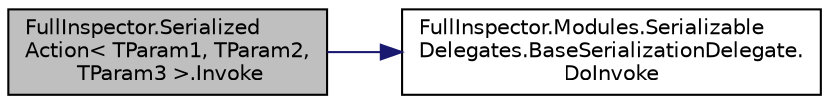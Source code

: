 digraph "FullInspector.SerializedAction&lt; TParam1, TParam2, TParam3 &gt;.Invoke"
{
  edge [fontname="Helvetica",fontsize="10",labelfontname="Helvetica",labelfontsize="10"];
  node [fontname="Helvetica",fontsize="10",shape=record];
  rankdir="LR";
  Node1 [label="FullInspector.Serialized\lAction\< TParam1, TParam2,\l TParam3 \>.Invoke",height=0.2,width=0.4,color="black", fillcolor="grey75", style="filled" fontcolor="black"];
  Node1 -> Node2 [color="midnightblue",fontsize="10",style="solid",fontname="Helvetica"];
  Node2 [label="FullInspector.Modules.Serializable\lDelegates.BaseSerializationDelegate.\lDoInvoke",height=0.2,width=0.4,color="black", fillcolor="white", style="filled",URL="$class_full_inspector_1_1_modules_1_1_serializable_delegates_1_1_base_serialization_delegate.html#a1d3c9b1d28adde530fe6eecce15d83ca",tooltip="Internal helper method to invoke the delegate with the given parameters. "];
}
